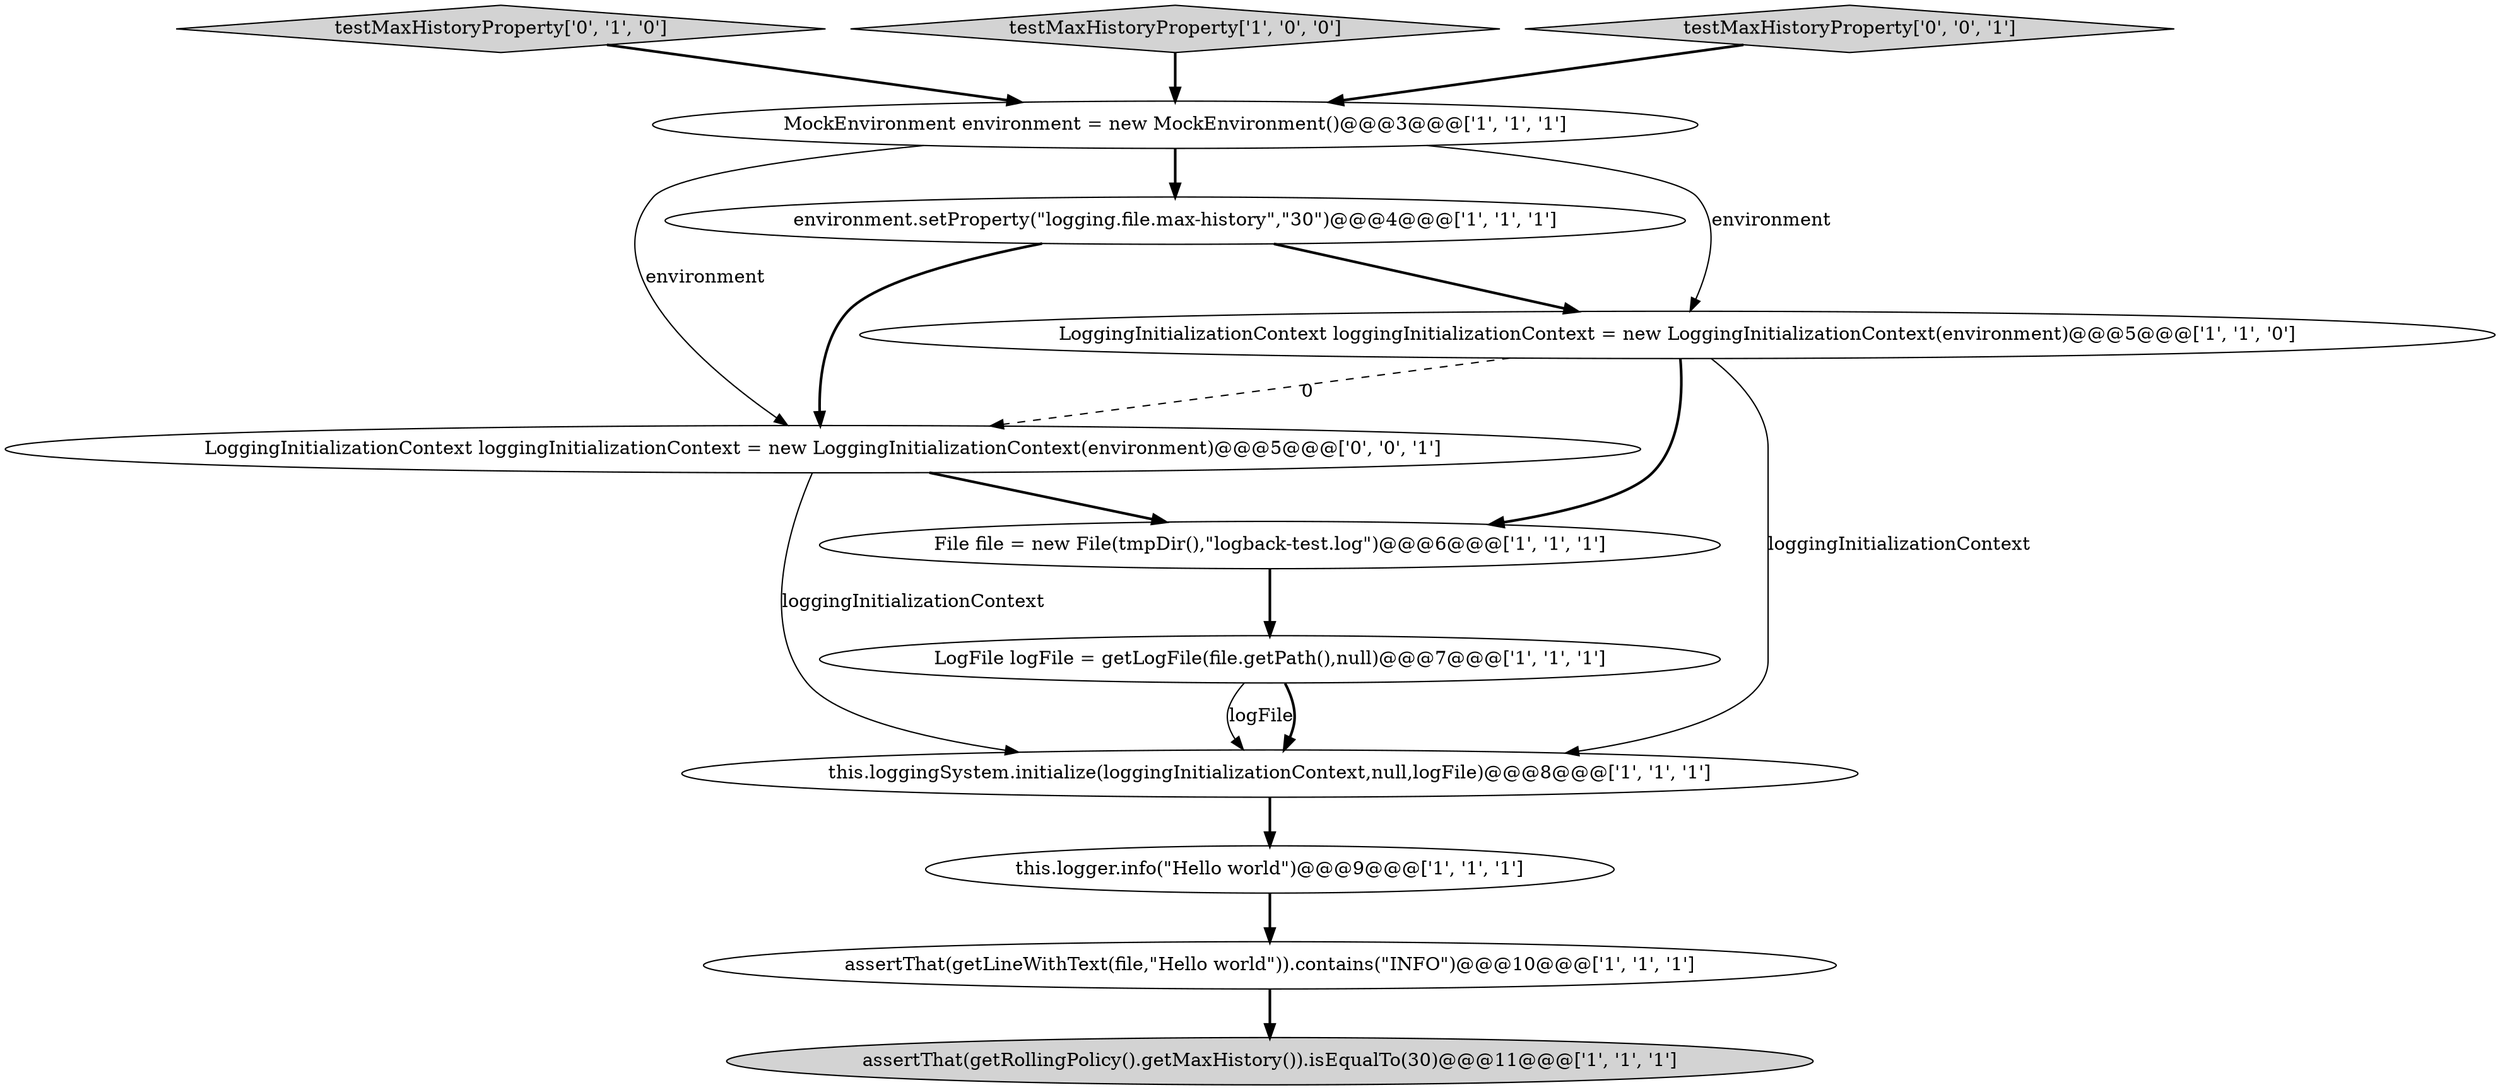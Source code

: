digraph {
4 [style = filled, label = "File file = new File(tmpDir(),\"logback-test.log\")@@@6@@@['1', '1', '1']", fillcolor = white, shape = ellipse image = "AAA0AAABBB1BBB"];
6 [style = filled, label = "this.logger.info(\"Hello world\")@@@9@@@['1', '1', '1']", fillcolor = white, shape = ellipse image = "AAA0AAABBB1BBB"];
1 [style = filled, label = "this.loggingSystem.initialize(loggingInitializationContext,null,logFile)@@@8@@@['1', '1', '1']", fillcolor = white, shape = ellipse image = "AAA0AAABBB1BBB"];
10 [style = filled, label = "testMaxHistoryProperty['0', '1', '0']", fillcolor = lightgray, shape = diamond image = "AAA0AAABBB2BBB"];
0 [style = filled, label = "LogFile logFile = getLogFile(file.getPath(),null)@@@7@@@['1', '1', '1']", fillcolor = white, shape = ellipse image = "AAA0AAABBB1BBB"];
7 [style = filled, label = "assertThat(getLineWithText(file,\"Hello world\")).contains(\"INFO\")@@@10@@@['1', '1', '1']", fillcolor = white, shape = ellipse image = "AAA0AAABBB1BBB"];
5 [style = filled, label = "testMaxHistoryProperty['1', '0', '0']", fillcolor = lightgray, shape = diamond image = "AAA0AAABBB1BBB"];
3 [style = filled, label = "environment.setProperty(\"logging.file.max-history\",\"30\")@@@4@@@['1', '1', '1']", fillcolor = white, shape = ellipse image = "AAA0AAABBB1BBB"];
9 [style = filled, label = "MockEnvironment environment = new MockEnvironment()@@@3@@@['1', '1', '1']", fillcolor = white, shape = ellipse image = "AAA0AAABBB1BBB"];
12 [style = filled, label = "LoggingInitializationContext loggingInitializationContext = new LoggingInitializationContext(environment)@@@5@@@['0', '0', '1']", fillcolor = white, shape = ellipse image = "AAA0AAABBB3BBB"];
2 [style = filled, label = "LoggingInitializationContext loggingInitializationContext = new LoggingInitializationContext(environment)@@@5@@@['1', '1', '0']", fillcolor = white, shape = ellipse image = "AAA0AAABBB1BBB"];
11 [style = filled, label = "testMaxHistoryProperty['0', '0', '1']", fillcolor = lightgray, shape = diamond image = "AAA0AAABBB3BBB"];
8 [style = filled, label = "assertThat(getRollingPolicy().getMaxHistory()).isEqualTo(30)@@@11@@@['1', '1', '1']", fillcolor = lightgray, shape = ellipse image = "AAA0AAABBB1BBB"];
9->3 [style = bold, label=""];
9->2 [style = solid, label="environment"];
0->1 [style = solid, label="logFile"];
2->12 [style = dashed, label="0"];
10->9 [style = bold, label=""];
1->6 [style = bold, label=""];
3->12 [style = bold, label=""];
3->2 [style = bold, label=""];
6->7 [style = bold, label=""];
5->9 [style = bold, label=""];
7->8 [style = bold, label=""];
12->4 [style = bold, label=""];
2->4 [style = bold, label=""];
11->9 [style = bold, label=""];
0->1 [style = bold, label=""];
9->12 [style = solid, label="environment"];
2->1 [style = solid, label="loggingInitializationContext"];
4->0 [style = bold, label=""];
12->1 [style = solid, label="loggingInitializationContext"];
}
